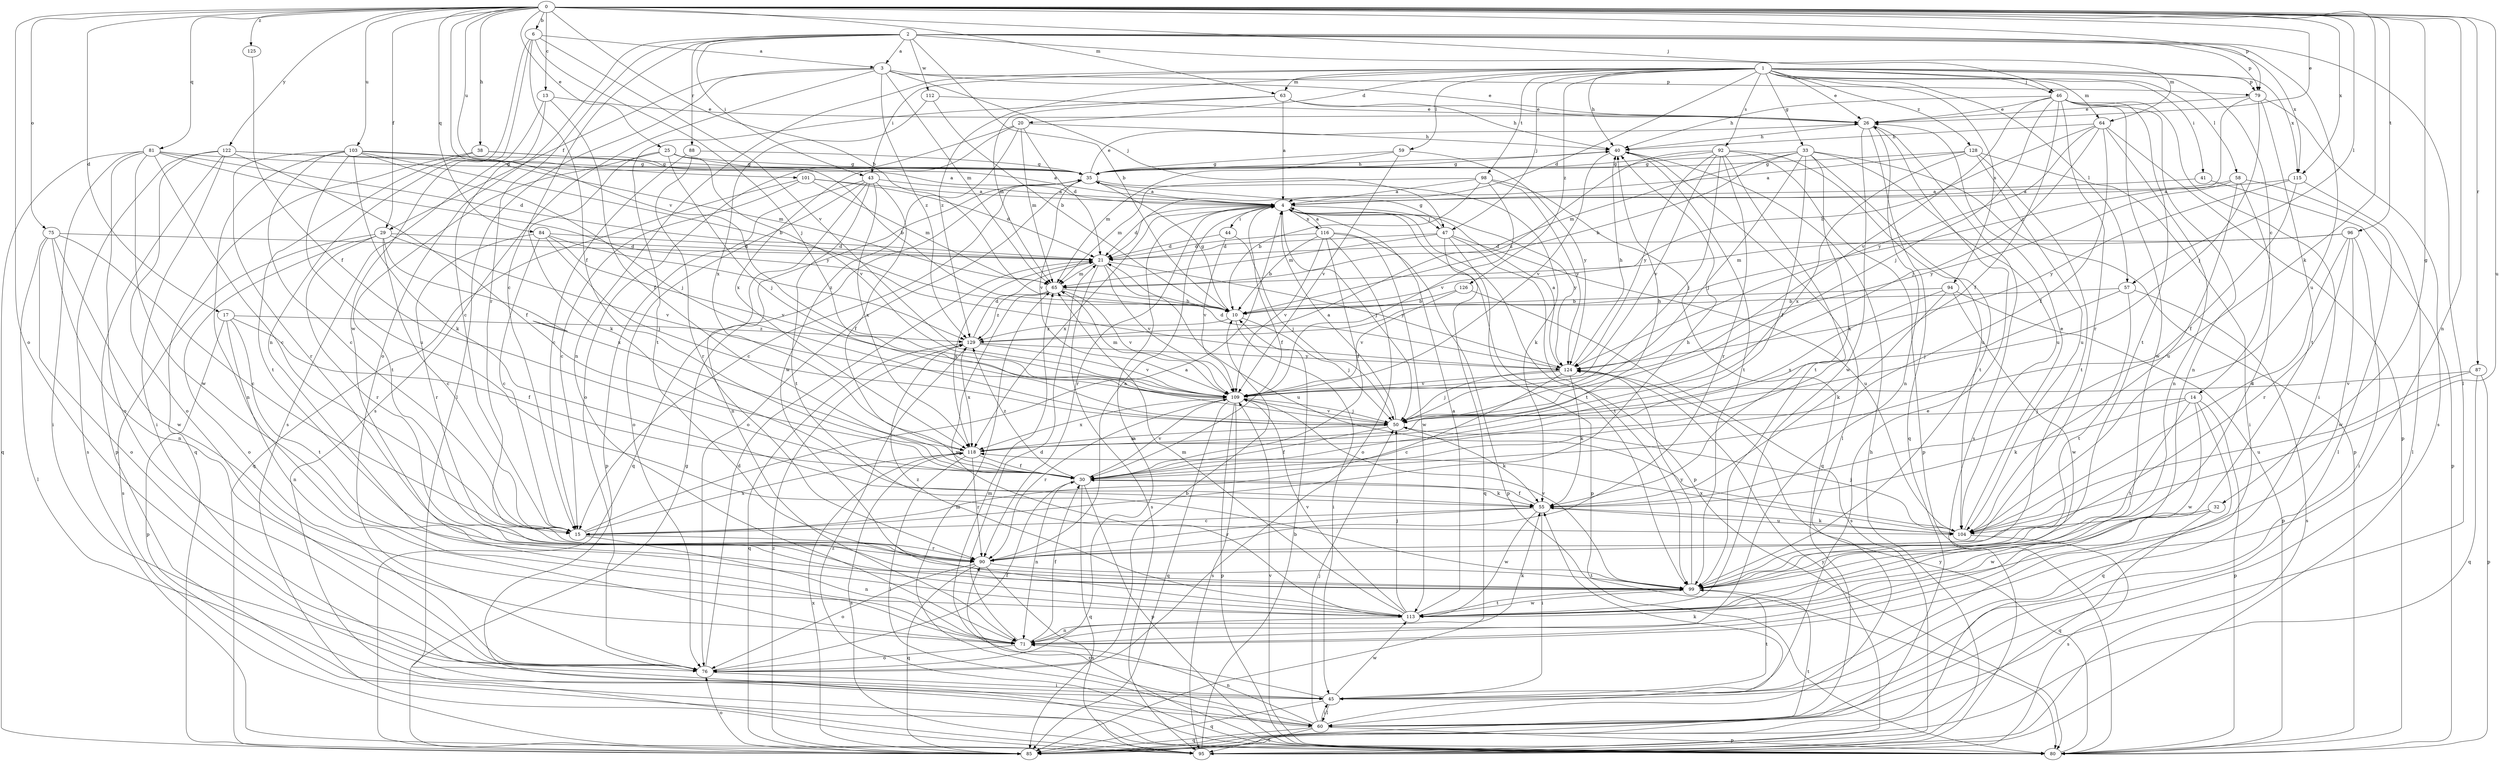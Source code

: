 strict digraph  {
0;
1;
2;
3;
4;
6;
10;
13;
14;
15;
17;
20;
21;
25;
26;
29;
30;
32;
33;
35;
38;
40;
41;
43;
44;
45;
46;
47;
50;
55;
57;
58;
59;
60;
63;
64;
65;
71;
75;
76;
79;
80;
81;
84;
85;
87;
88;
90;
92;
94;
95;
96;
98;
99;
101;
103;
104;
109;
112;
113;
115;
116;
118;
122;
124;
125;
126;
128;
129;
0 -> 6  [label=b];
0 -> 10  [label=b];
0 -> 13  [label=c];
0 -> 17  [label=d];
0 -> 25  [label=e];
0 -> 26  [label=e];
0 -> 29  [label=f];
0 -> 32  [label=g];
0 -> 38  [label=h];
0 -> 46  [label=j];
0 -> 55  [label=k];
0 -> 57  [label=l];
0 -> 63  [label=m];
0 -> 71  [label=n];
0 -> 75  [label=o];
0 -> 76  [label=o];
0 -> 79  [label=p];
0 -> 81  [label=q];
0 -> 84  [label=q];
0 -> 87  [label=r];
0 -> 96  [label=t];
0 -> 101  [label=u];
0 -> 103  [label=u];
0 -> 104  [label=u];
0 -> 109  [label=v];
0 -> 115  [label=x];
0 -> 122  [label=y];
0 -> 125  [label=z];
1 -> 14  [label=c];
1 -> 20  [label=d];
1 -> 21  [label=d];
1 -> 26  [label=e];
1 -> 33  [label=g];
1 -> 40  [label=h];
1 -> 41  [label=i];
1 -> 43  [label=i];
1 -> 46  [label=j];
1 -> 47  [label=j];
1 -> 57  [label=l];
1 -> 58  [label=l];
1 -> 59  [label=l];
1 -> 63  [label=m];
1 -> 64  [label=m];
1 -> 71  [label=n];
1 -> 79  [label=p];
1 -> 92  [label=s];
1 -> 94  [label=s];
1 -> 98  [label=t];
1 -> 115  [label=x];
1 -> 126  [label=z];
1 -> 128  [label=z];
1 -> 129  [label=z];
2 -> 3  [label=a];
2 -> 10  [label=b];
2 -> 15  [label=c];
2 -> 43  [label=i];
2 -> 60  [label=l];
2 -> 64  [label=m];
2 -> 76  [label=o];
2 -> 79  [label=p];
2 -> 88  [label=r];
2 -> 90  [label=r];
2 -> 104  [label=u];
2 -> 112  [label=w];
2 -> 115  [label=x];
3 -> 26  [label=e];
3 -> 29  [label=f];
3 -> 47  [label=j];
3 -> 60  [label=l];
3 -> 65  [label=m];
3 -> 79  [label=p];
3 -> 95  [label=s];
3 -> 129  [label=z];
4 -> 21  [label=d];
4 -> 30  [label=f];
4 -> 44  [label=i];
4 -> 47  [label=j];
4 -> 50  [label=j];
4 -> 80  [label=p];
4 -> 90  [label=r];
4 -> 99  [label=t];
4 -> 116  [label=x];
4 -> 118  [label=x];
4 -> 124  [label=y];
6 -> 3  [label=a];
6 -> 30  [label=f];
6 -> 50  [label=j];
6 -> 71  [label=n];
6 -> 109  [label=v];
6 -> 113  [label=w];
10 -> 35  [label=g];
10 -> 45  [label=i];
10 -> 50  [label=j];
10 -> 129  [label=z];
13 -> 15  [label=c];
13 -> 26  [label=e];
13 -> 30  [label=f];
13 -> 95  [label=s];
14 -> 50  [label=j];
14 -> 55  [label=k];
14 -> 80  [label=p];
14 -> 85  [label=q];
14 -> 99  [label=t];
14 -> 113  [label=w];
15 -> 4  [label=a];
15 -> 40  [label=h];
15 -> 71  [label=n];
15 -> 90  [label=r];
15 -> 118  [label=x];
17 -> 30  [label=f];
17 -> 71  [label=n];
17 -> 80  [label=p];
17 -> 99  [label=t];
17 -> 129  [label=z];
20 -> 21  [label=d];
20 -> 40  [label=h];
20 -> 65  [label=m];
20 -> 76  [label=o];
20 -> 113  [label=w];
20 -> 118  [label=x];
21 -> 65  [label=m];
21 -> 95  [label=s];
21 -> 104  [label=u];
21 -> 109  [label=v];
21 -> 118  [label=x];
21 -> 124  [label=y];
25 -> 10  [label=b];
25 -> 35  [label=g];
25 -> 50  [label=j];
25 -> 55  [label=k];
25 -> 99  [label=t];
25 -> 109  [label=v];
26 -> 40  [label=h];
26 -> 71  [label=n];
26 -> 85  [label=q];
26 -> 95  [label=s];
26 -> 113  [label=w];
29 -> 15  [label=c];
29 -> 21  [label=d];
29 -> 76  [label=o];
29 -> 90  [label=r];
29 -> 95  [label=s];
29 -> 109  [label=v];
29 -> 118  [label=x];
30 -> 55  [label=k];
30 -> 71  [label=n];
30 -> 80  [label=p];
30 -> 85  [label=q];
30 -> 109  [label=v];
30 -> 129  [label=z];
32 -> 85  [label=q];
32 -> 104  [label=u];
32 -> 113  [label=w];
33 -> 10  [label=b];
33 -> 30  [label=f];
33 -> 35  [label=g];
33 -> 50  [label=j];
33 -> 55  [label=k];
33 -> 65  [label=m];
33 -> 80  [label=p];
33 -> 99  [label=t];
33 -> 104  [label=u];
35 -> 4  [label=a];
35 -> 15  [label=c];
35 -> 26  [label=e];
35 -> 40  [label=h];
35 -> 55  [label=k];
35 -> 76  [label=o];
35 -> 85  [label=q];
35 -> 109  [label=v];
38 -> 4  [label=a];
38 -> 35  [label=g];
38 -> 85  [label=q];
38 -> 99  [label=t];
40 -> 35  [label=g];
40 -> 60  [label=l];
40 -> 99  [label=t];
40 -> 109  [label=v];
41 -> 4  [label=a];
41 -> 80  [label=p];
43 -> 4  [label=a];
43 -> 30  [label=f];
43 -> 71  [label=n];
43 -> 76  [label=o];
43 -> 80  [label=p];
43 -> 99  [label=t];
43 -> 118  [label=x];
44 -> 21  [label=d];
44 -> 50  [label=j];
44 -> 109  [label=v];
45 -> 26  [label=e];
45 -> 60  [label=l];
45 -> 65  [label=m];
45 -> 85  [label=q];
45 -> 99  [label=t];
45 -> 113  [label=w];
46 -> 26  [label=e];
46 -> 30  [label=f];
46 -> 40  [label=h];
46 -> 45  [label=i];
46 -> 50  [label=j];
46 -> 71  [label=n];
46 -> 90  [label=r];
46 -> 99  [label=t];
46 -> 109  [label=v];
46 -> 113  [label=w];
47 -> 21  [label=d];
47 -> 35  [label=g];
47 -> 65  [label=m];
47 -> 80  [label=p];
47 -> 85  [label=q];
47 -> 99  [label=t];
47 -> 104  [label=u];
50 -> 4  [label=a];
50 -> 30  [label=f];
50 -> 55  [label=k];
50 -> 109  [label=v];
50 -> 118  [label=x];
55 -> 15  [label=c];
55 -> 30  [label=f];
55 -> 45  [label=i];
55 -> 90  [label=r];
55 -> 104  [label=u];
55 -> 113  [label=w];
57 -> 10  [label=b];
57 -> 50  [label=j];
57 -> 95  [label=s];
57 -> 99  [label=t];
58 -> 4  [label=a];
58 -> 60  [label=l];
58 -> 99  [label=t];
58 -> 104  [label=u];
58 -> 124  [label=y];
59 -> 35  [label=g];
59 -> 65  [label=m];
59 -> 109  [label=v];
59 -> 124  [label=y];
60 -> 45  [label=i];
60 -> 50  [label=j];
60 -> 55  [label=k];
60 -> 65  [label=m];
60 -> 71  [label=n];
60 -> 80  [label=p];
60 -> 85  [label=q];
60 -> 95  [label=s];
63 -> 4  [label=a];
63 -> 26  [label=e];
63 -> 40  [label=h];
63 -> 65  [label=m];
63 -> 99  [label=t];
64 -> 10  [label=b];
64 -> 30  [label=f];
64 -> 40  [label=h];
64 -> 50  [label=j];
64 -> 71  [label=n];
64 -> 80  [label=p];
64 -> 124  [label=y];
65 -> 10  [label=b];
65 -> 109  [label=v];
65 -> 113  [label=w];
65 -> 129  [label=z];
71 -> 21  [label=d];
71 -> 30  [label=f];
71 -> 55  [label=k];
71 -> 76  [label=o];
75 -> 15  [label=c];
75 -> 21  [label=d];
75 -> 60  [label=l];
75 -> 71  [label=n];
75 -> 76  [label=o];
75 -> 113  [label=w];
76 -> 4  [label=a];
76 -> 10  [label=b];
76 -> 21  [label=d];
76 -> 30  [label=f];
76 -> 45  [label=i];
79 -> 26  [label=e];
79 -> 50  [label=j];
79 -> 95  [label=s];
79 -> 99  [label=t];
79 -> 129  [label=z];
80 -> 90  [label=r];
80 -> 109  [label=v];
80 -> 124  [label=y];
80 -> 129  [label=z];
81 -> 15  [label=c];
81 -> 21  [label=d];
81 -> 35  [label=g];
81 -> 45  [label=i];
81 -> 76  [label=o];
81 -> 85  [label=q];
81 -> 113  [label=w];
81 -> 124  [label=y];
84 -> 15  [label=c];
84 -> 21  [label=d];
84 -> 50  [label=j];
84 -> 90  [label=r];
84 -> 109  [label=v];
84 -> 129  [label=z];
85 -> 35  [label=g];
85 -> 76  [label=o];
85 -> 99  [label=t];
85 -> 118  [label=x];
85 -> 129  [label=z];
87 -> 80  [label=p];
87 -> 85  [label=q];
87 -> 104  [label=u];
87 -> 109  [label=v];
88 -> 15  [label=c];
88 -> 35  [label=g];
88 -> 90  [label=r];
90 -> 4  [label=a];
90 -> 76  [label=o];
90 -> 85  [label=q];
90 -> 95  [label=s];
90 -> 99  [label=t];
92 -> 35  [label=g];
92 -> 50  [label=j];
92 -> 80  [label=p];
92 -> 90  [label=r];
92 -> 99  [label=t];
92 -> 104  [label=u];
92 -> 109  [label=v];
92 -> 124  [label=y];
92 -> 129  [label=z];
94 -> 10  [label=b];
94 -> 55  [label=k];
94 -> 80  [label=p];
94 -> 113  [label=w];
94 -> 118  [label=x];
95 -> 10  [label=b];
95 -> 40  [label=h];
95 -> 124  [label=y];
96 -> 21  [label=d];
96 -> 45  [label=i];
96 -> 65  [label=m];
96 -> 90  [label=r];
96 -> 104  [label=u];
96 -> 113  [label=w];
98 -> 4  [label=a];
98 -> 10  [label=b];
98 -> 65  [label=m];
98 -> 85  [label=q];
98 -> 109  [label=v];
98 -> 124  [label=y];
99 -> 109  [label=v];
99 -> 113  [label=w];
99 -> 124  [label=y];
101 -> 4  [label=a];
101 -> 15  [label=c];
101 -> 21  [label=d];
101 -> 65  [label=m];
101 -> 85  [label=q];
103 -> 4  [label=a];
103 -> 10  [label=b];
103 -> 15  [label=c];
103 -> 35  [label=g];
103 -> 50  [label=j];
103 -> 55  [label=k];
103 -> 71  [label=n];
103 -> 90  [label=r];
103 -> 104  [label=u];
104 -> 26  [label=e];
104 -> 50  [label=j];
104 -> 55  [label=k];
104 -> 95  [label=s];
104 -> 118  [label=x];
109 -> 50  [label=j];
109 -> 65  [label=m];
109 -> 80  [label=p];
109 -> 85  [label=q];
109 -> 90  [label=r];
109 -> 95  [label=s];
109 -> 118  [label=x];
112 -> 10  [label=b];
112 -> 26  [label=e];
112 -> 118  [label=x];
113 -> 4  [label=a];
113 -> 50  [label=j];
113 -> 65  [label=m];
113 -> 71  [label=n];
113 -> 99  [label=t];
113 -> 109  [label=v];
113 -> 129  [label=z];
115 -> 4  [label=a];
115 -> 30  [label=f];
115 -> 60  [label=l];
115 -> 124  [label=y];
116 -> 4  [label=a];
116 -> 10  [label=b];
116 -> 21  [label=d];
116 -> 30  [label=f];
116 -> 76  [label=o];
116 -> 80  [label=p];
116 -> 109  [label=v];
116 -> 113  [label=w];
118 -> 30  [label=f];
118 -> 40  [label=h];
118 -> 60  [label=l];
118 -> 90  [label=r];
118 -> 95  [label=s];
122 -> 30  [label=f];
122 -> 35  [label=g];
122 -> 45  [label=i];
122 -> 65  [label=m];
122 -> 76  [label=o];
122 -> 80  [label=p];
122 -> 95  [label=s];
124 -> 4  [label=a];
124 -> 15  [label=c];
124 -> 21  [label=d];
124 -> 40  [label=h];
124 -> 50  [label=j];
124 -> 55  [label=k];
124 -> 109  [label=v];
125 -> 30  [label=f];
126 -> 10  [label=b];
126 -> 95  [label=s];
126 -> 109  [label=v];
128 -> 4  [label=a];
128 -> 35  [label=g];
128 -> 45  [label=i];
128 -> 99  [label=t];
128 -> 104  [label=u];
128 -> 118  [label=x];
129 -> 21  [label=d];
129 -> 85  [label=q];
129 -> 109  [label=v];
129 -> 118  [label=x];
129 -> 124  [label=y];
}
